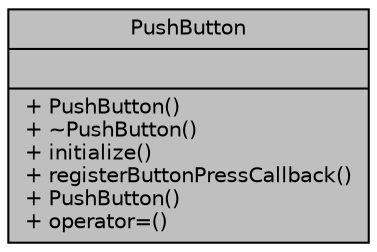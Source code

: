 digraph "PushButton"
{
 // LATEX_PDF_SIZE
  edge [fontname="Helvetica",fontsize="10",labelfontname="Helvetica",labelfontsize="10"];
  node [fontname="Helvetica",fontsize="10",shape=record];
  Node1 [label="{PushButton\n||+ PushButton()\l+ ~PushButton()\l+ initialize()\l+ registerButtonPressCallback()\l+ PushButton()\l+ operator=()\l}",height=0.2,width=0.4,color="black", fillcolor="grey75", style="filled", fontcolor="black",tooltip="Manages the interaction with a physical push button connected to a GPIO pin."];
}
